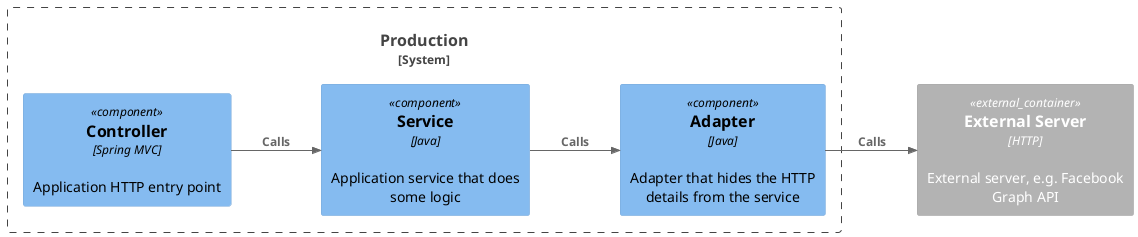 @startuml
!include <C4/C4_Component.puml>

left to right direction

System_Boundary(production, "Production") {
    Component(controller, "Controller", "Spring MVC", "Application HTTP entry point")
    Component(service, "Service", "Java", "Application service that does some logic")
    Component(adapter, "Adapter", "Java", "Adapter that hides the HTTP details from the service")


    Rel(controller, service, "Calls")
    Rel(service, adapter, "Calls")
}

Container_Ext(server, "External Server", "HTTP", "External server, e.g. Facebook Graph API")
Rel(adapter, server, "Calls")


@enduml
